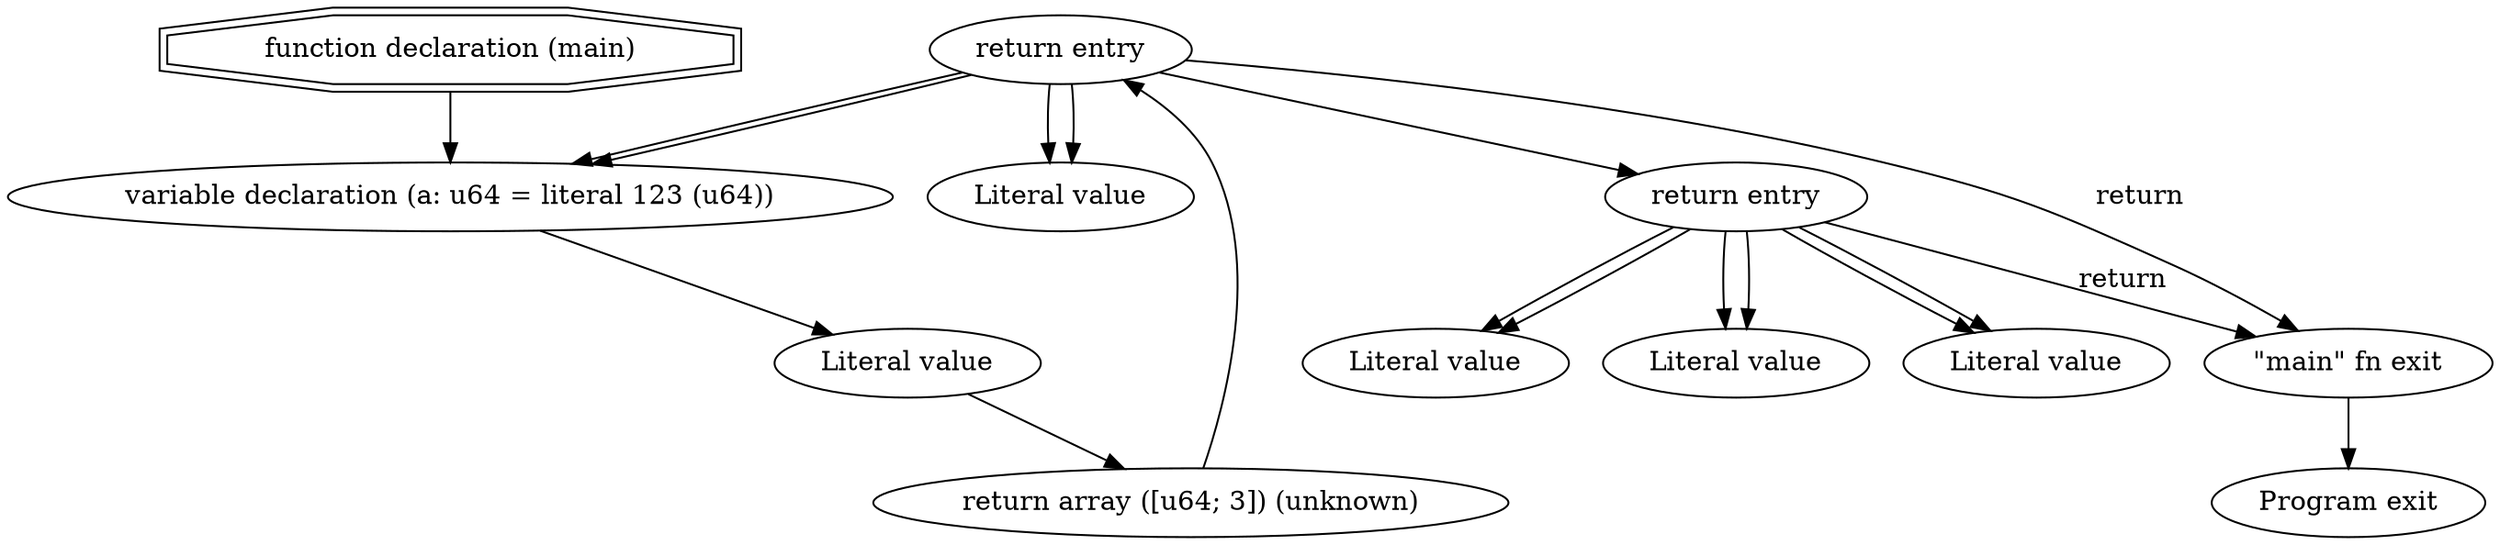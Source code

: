 digraph {
    0 [  label = "Program exit" ]
    1 [ shape=doubleoctagon label = "function declaration (main)" ]
    2 [  label = "\"main\" fn exit" ]
    3 [  label = "variable declaration (a: u64 = literal 123 (u64))" ]
    4 [  label = "Literal value" ]
    5 [  label = "return array ([u64; 3]) (unknown)" ]
    6 [  label = "return entry" ]
    7 [  label = "Literal value" ]
    8 [  label = "return entry" ]
    9 [  label = "Literal value" ]
    10 [  label = "Literal value" ]
    11 [  label = "Literal value" ]
    1 -> 3 [ label = ""]
    3 -> 4 [ label = ""]
    4 -> 5 [ label = ""]
    5 -> 6 [ label = ""]
    6 -> 7 [ label = ""]
    6 -> 8 [ label = ""]
    8 -> 9 [ label = ""]
    8 -> 10 [ label = ""]
    8 -> 11 [ label = ""]
    8 -> 9 [ label = ""]
    8 -> 10 [ label = ""]
    8 -> 11 [ label = ""]
    8 -> 2 [ label = "return"]
    6 -> 3 [ label = ""]
    6 -> 7 [ label = ""]
    6 -> 3 [ label = ""]
    6 -> 2 [ label = "return"]
    2 -> 0 [ label = ""]
}
